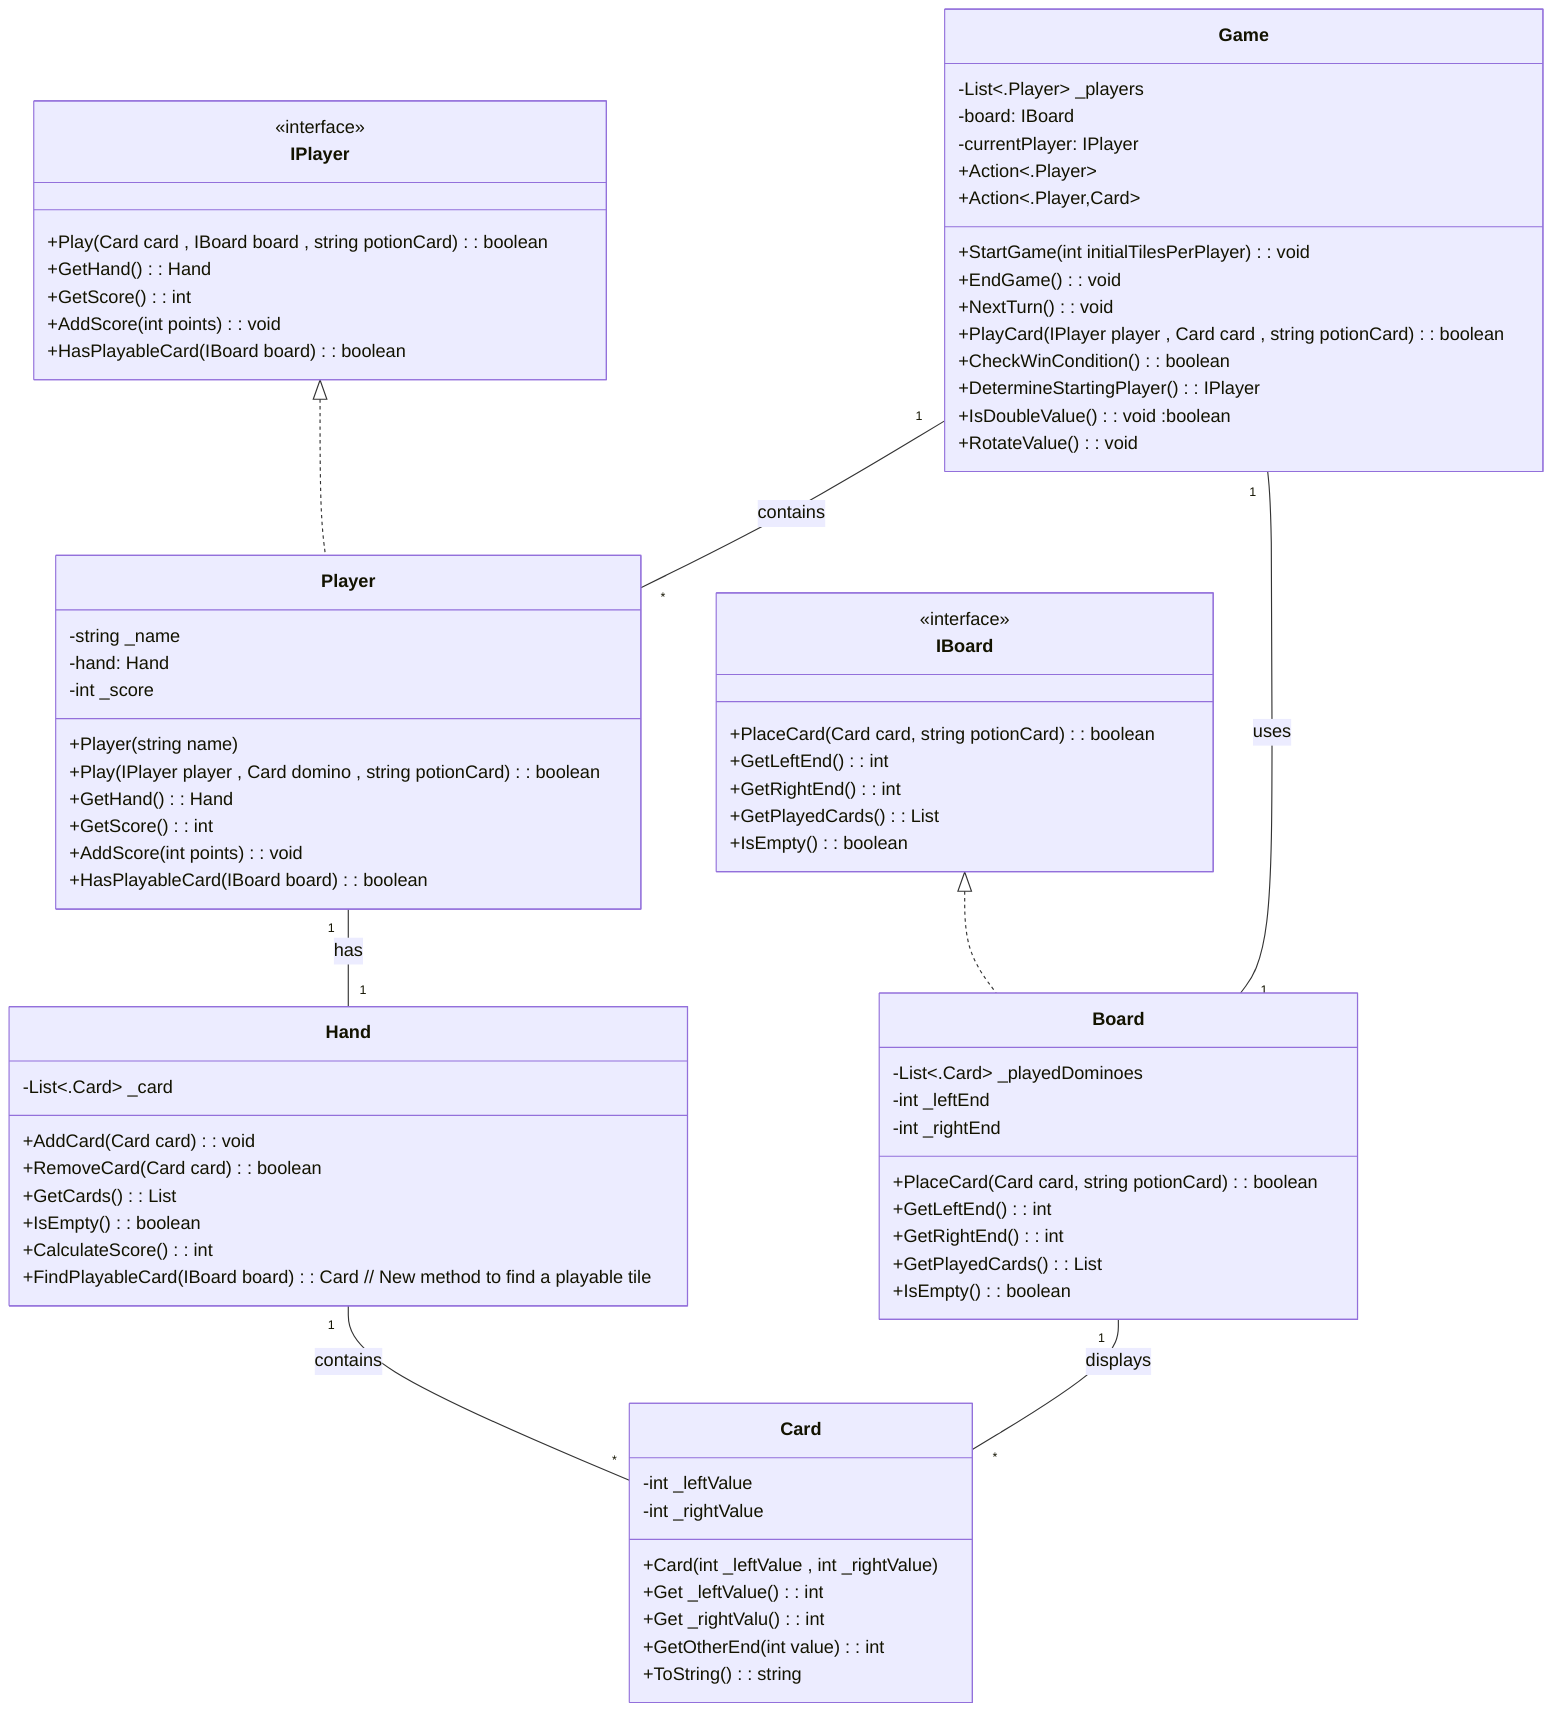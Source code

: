 classDiagram
class Game {
    -List<.Player> _players
    -board: IBoard
    -currentPlayer: IPlayer
    +Action<.Player>
    +Action<.Player,Card>
    +StartGame(int initialTilesPerPlayer): void
    +EndGame(): void
    +NextTurn(): void
    +PlayCard(IPlayer player , Card card , string potionCard): boolean
    +CheckWinCondition(): boolean
    +DetermineStartingPlayer(): IPlayer
    +IsDoubleValue(): void :boolean
    +RotateValue() : void
}

class Player {
    -string _name
    -hand: Hand
    -int _score
    +Player(string name)
    +Play(IPlayer player , Card domino , string potionCard): boolean
    +GetHand(): Hand
    +GetScore(): int
    +AddScore(int points): void
    +HasPlayableCard(IBoard board): boolean
}

class Card {
    -int _leftValue
    -int _rightValue
    +Card(int _leftValue , int _rightValue)
    +Get _leftValue(): int
    +Get _rightValu(): int
    +GetOtherEnd(int value): int
    +ToString(): string
}

class Hand {
    -List<.Card> _card
    +AddCard(Card card): void
    +RemoveCard(Card card): boolean
    +GetCards(): List<Card>
    +IsEmpty(): boolean
    +CalculateScore(): int
    +FindPlayableCard(IBoard board): Card // New method to find a playable tile
}

class Board {
    -List<.Card> _playedDominoes 
    -int _leftEnd 
    -int _rightEnd
    +PlaceCard(Card card, string potionCard): boolean
    +GetLeftEnd(): int
    +GetRightEnd(): int
    +GetPlayedCards(): List<Card>
    +IsEmpty(): boolean
}

class IBoard {
    <<interface>>
    +PlaceCard(Card card, string potionCard): boolean
    +GetLeftEnd(): int
    +GetRightEnd(): int
    +GetPlayedCards(): List<Card>
    +IsEmpty(): boolean
}
class IPlayer {
    <<interface>>
    +Play(Card card , IBoard board , string potionCard): boolean
    +GetHand(): Hand
    +GetScore(): int
    +AddScore(int points): void
    +HasPlayableCard(IBoard board): boolean
}
%%implementasi
IBoard <|.. Board
IPlayer <|.. Player
%%assosiation
Game "1" -- "*" Player : contains
Game "1" -- "1" Board : uses
Player "1" -- "1" Hand : has
Hand "1" -- "*" Card : contains
Board "1" -- "*" Card : displays